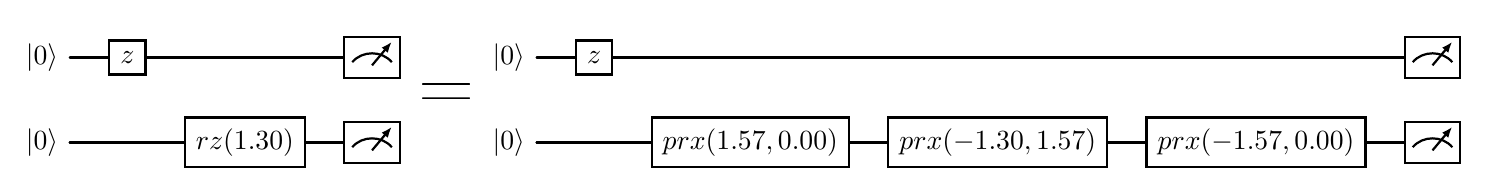 \documentclass[border=6pt]{standalone}
\usepackage[utf8]{inputenc}
\usepackage[T1]{fontenc}
\usepackage{tikz}
\usetikzlibrary{quantikz2}
\begin{document}\begin{quantikz}
	\lstick{\ket{0}}	&	\gate{z}	&	\qw	&	\meter{}\\
	\lstick{\ket{0}}	&	\qw	&	\gate{rz(1.30)}	&	\meter{}
\end{quantikz}
{\Huge{\textbf{=}}}
\begin{quantikz}
	\lstick{\ket{0}}	&	\gate{z}	&	\qw	&	\qw	&	\qw	&	\meter{}\\
	\lstick{\ket{0}}	&	\qw	&	\gate{prx(1.57 , 0.00)}	&	\gate{prx(-1.30 , 1.57)}	&	\gate{prx(-1.57 , 0.00)}	&	\meter{}
\end{quantikz}
\end{document}
